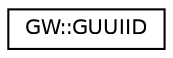 digraph "Graphical Class Hierarchy"
{
  edge [fontname="Helvetica",fontsize="10",labelfontname="Helvetica",labelfontsize="10"];
  node [fontname="Helvetica",fontsize="10",shape=record];
  rankdir="LR";
  Node0 [label="GW::GUUIID",height=0.2,width=0.4,color="black", fillcolor="white", style="filled",URL="$structGW_1_1GUUIID.html",tooltip="Gateware Universally Unique Interface IDentifier. "];
}
